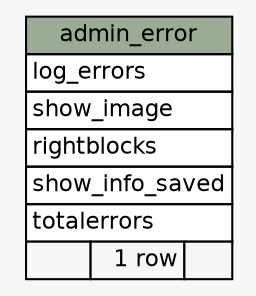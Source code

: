 // dot 2.38.0 on Mac OS X 10.9.4
// SchemaSpy rev 590
digraph "admin_error" {
  graph [
    rankdir="RL"
    bgcolor="#f7f7f7"
    nodesep="0.18"
    ranksep="0.46"
    fontname="Helvetica"
    fontsize="11"
  ];
  node [
    fontname="Helvetica"
    fontsize="11"
    shape="plaintext"
  ];
  edge [
    arrowsize="0.8"
  ];
  "admin_error" [
    label=<
    <TABLE BORDER="0" CELLBORDER="1" CELLSPACING="0" BGCOLOR="#ffffff">
      <TR><TD COLSPAN="3" BGCOLOR="#9bab96" ALIGN="CENTER">admin_error</TD></TR>
      <TR><TD PORT="log_errors" COLSPAN="3" ALIGN="LEFT">log_errors</TD></TR>
      <TR><TD PORT="show_image" COLSPAN="3" ALIGN="LEFT">show_image</TD></TR>
      <TR><TD PORT="rightblocks" COLSPAN="3" ALIGN="LEFT">rightblocks</TD></TR>
      <TR><TD PORT="show_info_saved" COLSPAN="3" ALIGN="LEFT">show_info_saved</TD></TR>
      <TR><TD PORT="totalerrors" COLSPAN="3" ALIGN="LEFT">totalerrors</TD></TR>
      <TR><TD ALIGN="LEFT" BGCOLOR="#f7f7f7">  </TD><TD ALIGN="RIGHT" BGCOLOR="#f7f7f7">1 row</TD><TD ALIGN="RIGHT" BGCOLOR="#f7f7f7">  </TD></TR>
    </TABLE>>
    URL="tables/admin_error.html"
    tooltip="admin_error"
  ];
}
